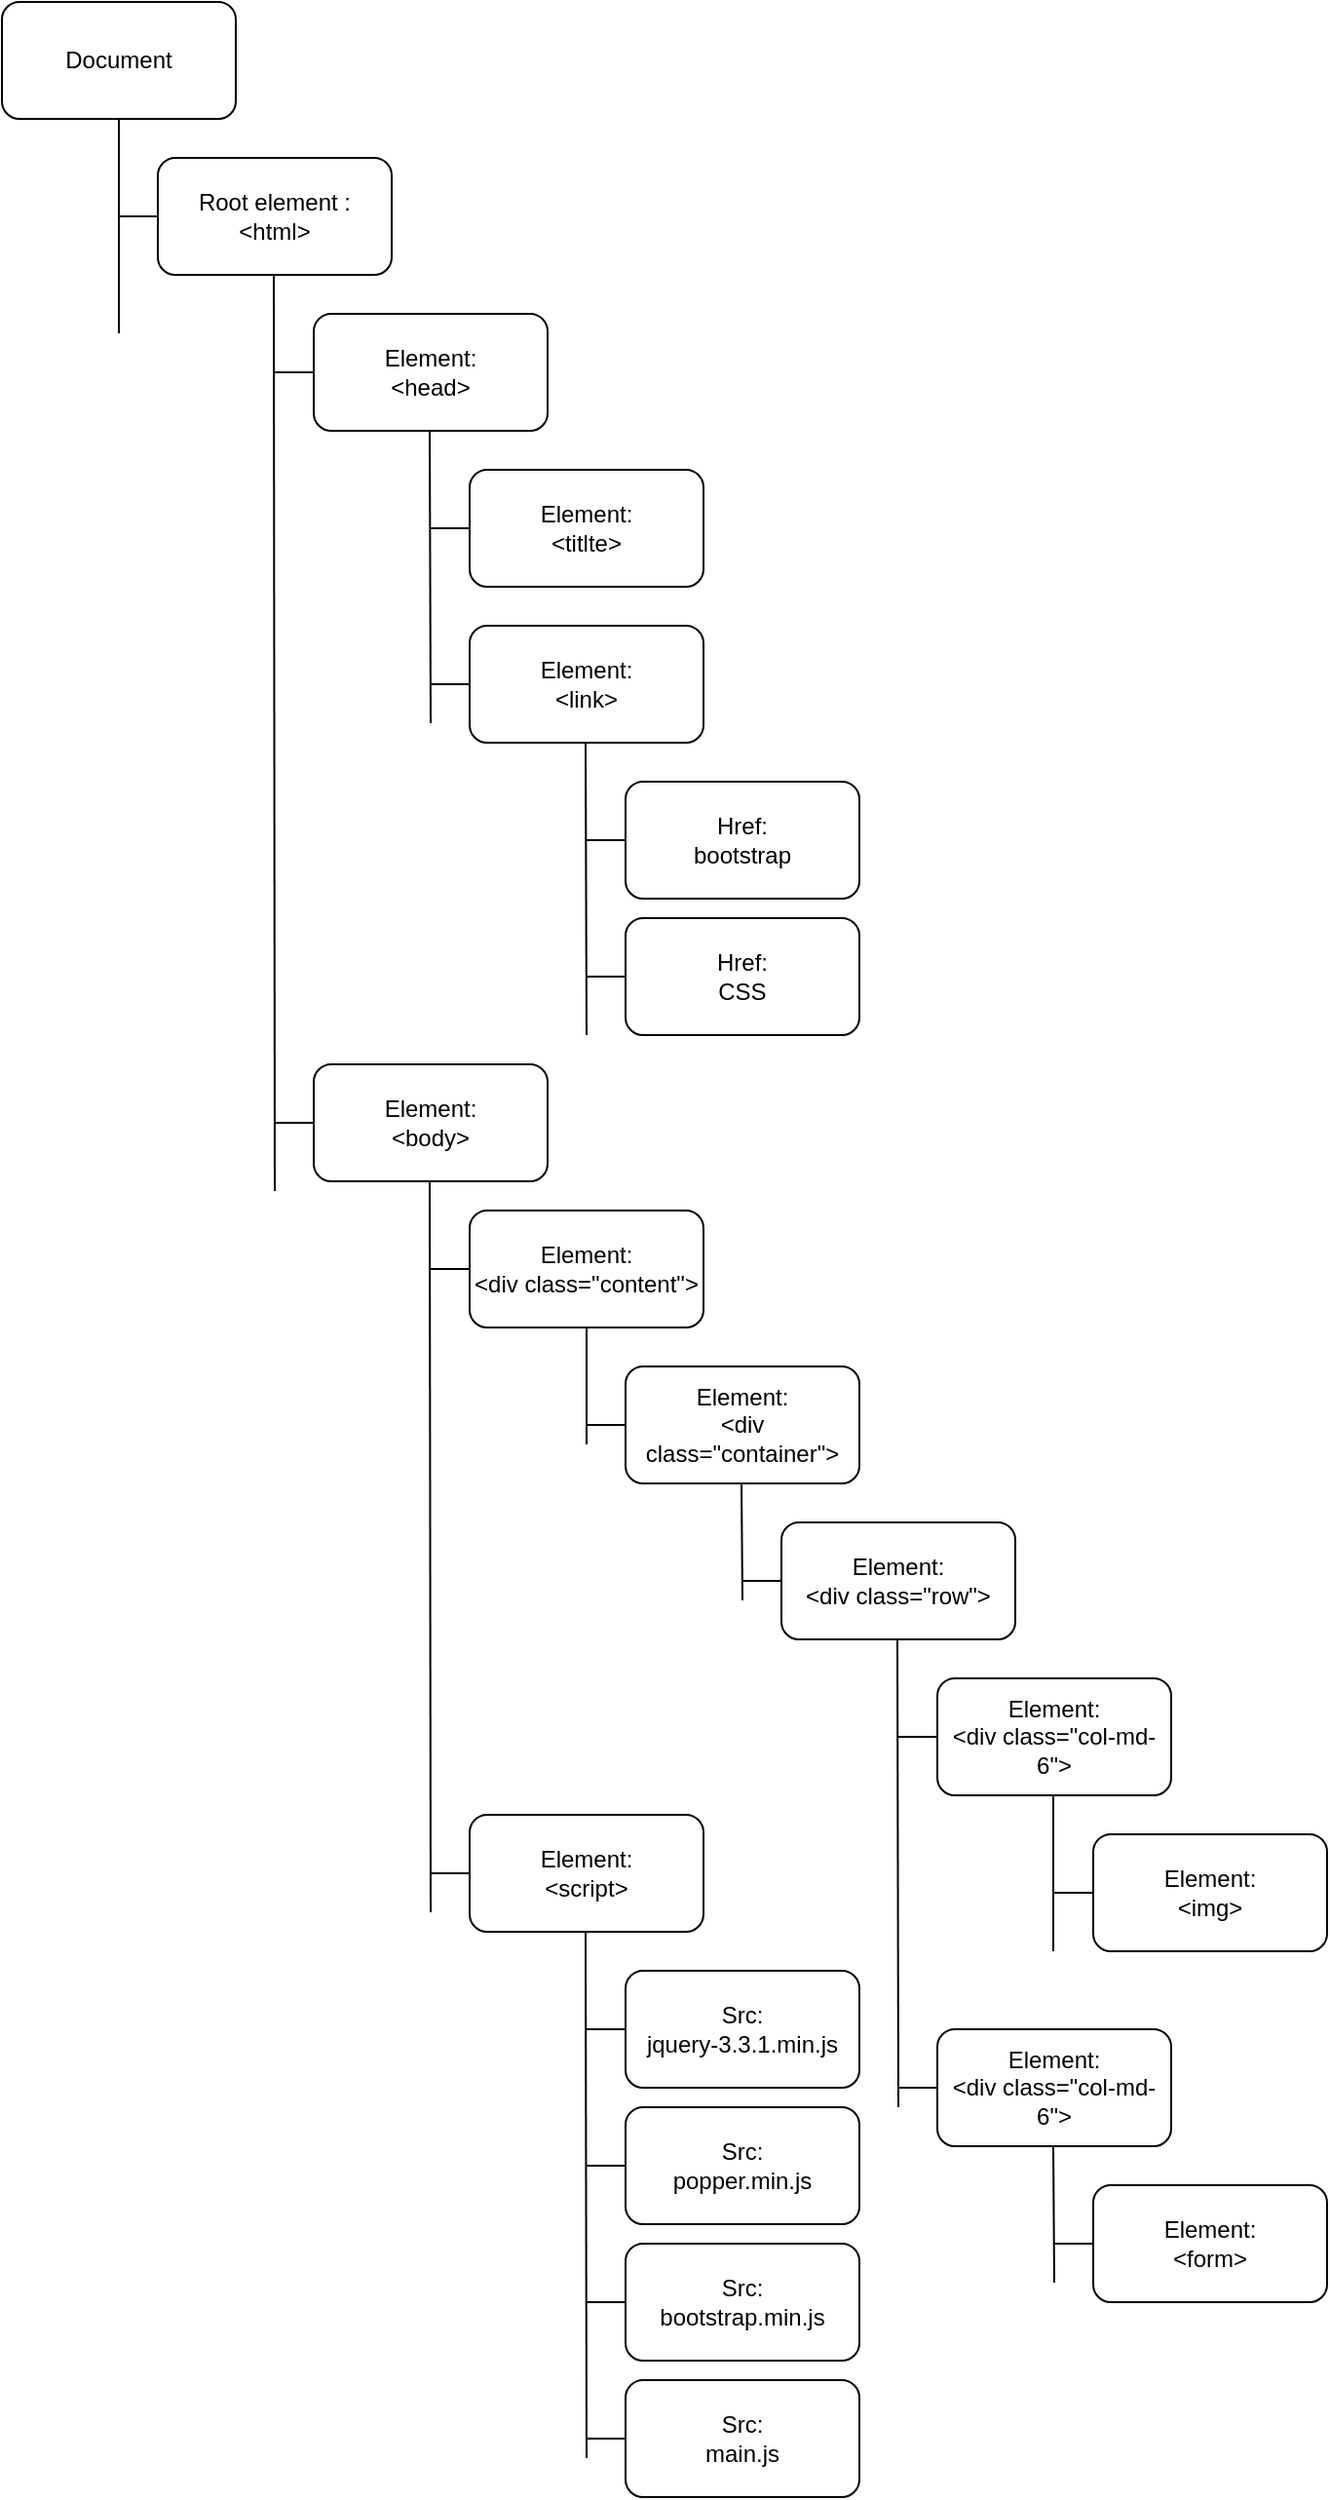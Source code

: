 <mxfile version="14.1.8" type="device"><diagram id="5f1tBAHmrR37LmrsJAoU" name="Page-1"><mxGraphModel dx="1278" dy="607" grid="1" gridSize="10" guides="1" tooltips="1" connect="1" arrows="1" fold="1" page="1" pageScale="1" pageWidth="827" pageHeight="1169" math="0" shadow="0"><root><mxCell id="0"/><mxCell id="1" parent="0"/><mxCell id="0On3uDOPi-6ObsrTcEaG-1" value="Document" style="rounded=1;whiteSpace=wrap;html=1;" parent="1" vertex="1"><mxGeometry x="40" y="40" width="120" height="60" as="geometry"/></mxCell><mxCell id="0On3uDOPi-6ObsrTcEaG-2" value="Root element :&lt;br&gt;&amp;lt;html&amp;gt;" style="rounded=1;whiteSpace=wrap;html=1;" parent="1" vertex="1"><mxGeometry x="120" y="120" width="120" height="60" as="geometry"/></mxCell><mxCell id="0On3uDOPi-6ObsrTcEaG-3" value="Element:&lt;br&gt;&amp;lt;titlte&amp;gt;" style="rounded=1;whiteSpace=wrap;html=1;" parent="1" vertex="1"><mxGeometry x="280" y="280" width="120" height="60" as="geometry"/></mxCell><mxCell id="0On3uDOPi-6ObsrTcEaG-4" value="Element:&lt;br&gt;&amp;lt;head&amp;gt;" style="rounded=1;whiteSpace=wrap;html=1;" parent="1" vertex="1"><mxGeometry x="200" y="200" width="120" height="60" as="geometry"/></mxCell><mxCell id="0On3uDOPi-6ObsrTcEaG-5" value="Element:&lt;br&gt;&amp;lt;body&amp;gt;" style="rounded=1;whiteSpace=wrap;html=1;" parent="1" vertex="1"><mxGeometry x="200" y="585" width="120" height="60" as="geometry"/></mxCell><mxCell id="0On3uDOPi-6ObsrTcEaG-6" value="Element:&lt;br&gt;&amp;lt;link&amp;gt;" style="rounded=1;whiteSpace=wrap;html=1;" parent="1" vertex="1"><mxGeometry x="280" y="360" width="120" height="60" as="geometry"/></mxCell><mxCell id="0On3uDOPi-6ObsrTcEaG-7" value="Element:&lt;br&gt;&amp;lt;script&amp;gt;" style="rounded=1;whiteSpace=wrap;html=1;" parent="1" vertex="1"><mxGeometry x="280" y="970" width="120" height="60" as="geometry"/></mxCell><mxCell id="0On3uDOPi-6ObsrTcEaG-8" value="Href:&lt;br&gt;bootstrap" style="rounded=1;whiteSpace=wrap;html=1;" parent="1" vertex="1"><mxGeometry x="360" y="440" width="120" height="60" as="geometry"/></mxCell><mxCell id="0On3uDOPi-6ObsrTcEaG-9" value="Href:&lt;br&gt;CSS" style="rounded=1;whiteSpace=wrap;html=1;" parent="1" vertex="1"><mxGeometry x="360" y="510" width="120" height="60" as="geometry"/></mxCell><mxCell id="0On3uDOPi-6ObsrTcEaG-10" value="" style="endArrow=none;html=1;entryX=0.5;entryY=1;entryDx=0;entryDy=0;" parent="1" target="0On3uDOPi-6ObsrTcEaG-1" edge="1"><mxGeometry width="50" height="50" relative="1" as="geometry"><mxPoint x="100" y="210" as="sourcePoint"/><mxPoint x="160" y="250" as="targetPoint"/></mxGeometry></mxCell><mxCell id="0On3uDOPi-6ObsrTcEaG-11" value="" style="endArrow=none;html=1;exitX=0;exitY=0.5;exitDx=0;exitDy=0;" parent="1" source="0On3uDOPi-6ObsrTcEaG-2" edge="1"><mxGeometry width="50" height="50" relative="1" as="geometry"><mxPoint x="110" y="220" as="sourcePoint"/><mxPoint x="100" y="150" as="targetPoint"/></mxGeometry></mxCell><mxCell id="0On3uDOPi-6ObsrTcEaG-12" value="" style="endArrow=none;html=1;entryX=0.5;entryY=1;entryDx=0;entryDy=0;" parent="1" edge="1"><mxGeometry width="50" height="50" relative="1" as="geometry"><mxPoint x="180" y="650" as="sourcePoint"/><mxPoint x="179.5" y="180" as="targetPoint"/></mxGeometry></mxCell><mxCell id="0On3uDOPi-6ObsrTcEaG-13" value="" style="endArrow=none;html=1;exitX=0;exitY=0.5;exitDx=0;exitDy=0;" parent="1" source="0On3uDOPi-6ObsrTcEaG-4" edge="1"><mxGeometry width="50" height="50" relative="1" as="geometry"><mxPoint x="130" y="160" as="sourcePoint"/><mxPoint x="180" y="230" as="targetPoint"/></mxGeometry></mxCell><mxCell id="0On3uDOPi-6ObsrTcEaG-14" value="" style="endArrow=none;html=1;entryX=0;entryY=0.5;entryDx=0;entryDy=0;" parent="1" target="0On3uDOPi-6ObsrTcEaG-5" edge="1"><mxGeometry width="50" height="50" relative="1" as="geometry"><mxPoint x="180" y="615" as="sourcePoint"/><mxPoint x="190" y="240" as="targetPoint"/></mxGeometry></mxCell><mxCell id="0On3uDOPi-6ObsrTcEaG-15" value="" style="endArrow=none;html=1;entryX=0.5;entryY=1;entryDx=0;entryDy=0;" parent="1" edge="1"><mxGeometry width="50" height="50" relative="1" as="geometry"><mxPoint x="260" y="410" as="sourcePoint"/><mxPoint x="259.5" y="260" as="targetPoint"/></mxGeometry></mxCell><mxCell id="0On3uDOPi-6ObsrTcEaG-16" value="" style="endArrow=none;html=1;entryX=0;entryY=0.5;entryDx=0;entryDy=0;" parent="1" target="0On3uDOPi-6ObsrTcEaG-3" edge="1"><mxGeometry width="50" height="50" relative="1" as="geometry"><mxPoint x="260" y="310" as="sourcePoint"/><mxPoint x="210" y="625" as="targetPoint"/></mxGeometry></mxCell><mxCell id="0On3uDOPi-6ObsrTcEaG-17" value="" style="endArrow=none;html=1;exitX=0;exitY=0.5;exitDx=0;exitDy=0;" parent="1" source="0On3uDOPi-6ObsrTcEaG-6" edge="1"><mxGeometry width="50" height="50" relative="1" as="geometry"><mxPoint x="270" y="320" as="sourcePoint"/><mxPoint x="260" y="390" as="targetPoint"/></mxGeometry></mxCell><mxCell id="0On3uDOPi-6ObsrTcEaG-18" value="" style="endArrow=none;html=1;entryX=0.5;entryY=1;entryDx=0;entryDy=0;" parent="1" edge="1"><mxGeometry width="50" height="50" relative="1" as="geometry"><mxPoint x="340" y="570" as="sourcePoint"/><mxPoint x="339.5" y="420" as="targetPoint"/></mxGeometry></mxCell><mxCell id="0On3uDOPi-6ObsrTcEaG-19" value="" style="endArrow=none;html=1;exitX=0;exitY=0.5;exitDx=0;exitDy=0;" parent="1" source="0On3uDOPi-6ObsrTcEaG-8" edge="1"><mxGeometry width="50" height="50" relative="1" as="geometry"><mxPoint x="290" y="400" as="sourcePoint"/><mxPoint x="340" y="470" as="targetPoint"/></mxGeometry></mxCell><mxCell id="0On3uDOPi-6ObsrTcEaG-21" value="" style="endArrow=none;html=1;exitX=0;exitY=0.5;exitDx=0;exitDy=0;" parent="1" source="0On3uDOPi-6ObsrTcEaG-9" edge="1"><mxGeometry width="50" height="50" relative="1" as="geometry"><mxPoint x="370" y="480" as="sourcePoint"/><mxPoint x="340" y="540" as="targetPoint"/></mxGeometry></mxCell><mxCell id="0On3uDOPi-6ObsrTcEaG-22" value="" style="endArrow=none;html=1;entryX=0.5;entryY=1;entryDx=0;entryDy=0;" parent="1" edge="1"><mxGeometry width="50" height="50" relative="1" as="geometry"><mxPoint x="260" y="1020" as="sourcePoint"/><mxPoint x="259.5" y="645" as="targetPoint"/></mxGeometry></mxCell><mxCell id="0On3uDOPi-6ObsrTcEaG-23" value="" style="endArrow=none;html=1;entryX=0;entryY=0.5;entryDx=0;entryDy=0;" parent="1" target="0On3uDOPi-6ObsrTcEaG-7" edge="1"><mxGeometry width="50" height="50" relative="1" as="geometry"><mxPoint x="260" y="1000" as="sourcePoint"/><mxPoint x="350" y="720" as="targetPoint"/></mxGeometry></mxCell><mxCell id="0On3uDOPi-6ObsrTcEaG-24" value="Src:&lt;br&gt;jquery-3.3.1.min.js" style="rounded=1;whiteSpace=wrap;html=1;" parent="1" vertex="1"><mxGeometry x="360" y="1050" width="120" height="60" as="geometry"/></mxCell><mxCell id="0On3uDOPi-6ObsrTcEaG-25" value="Src:&lt;br&gt;popper.min.js" style="rounded=1;whiteSpace=wrap;html=1;" parent="1" vertex="1"><mxGeometry x="360" y="1120" width="120" height="60" as="geometry"/></mxCell><mxCell id="0On3uDOPi-6ObsrTcEaG-26" value="Src:&lt;br&gt;bootstrap.min.js" style="rounded=1;whiteSpace=wrap;html=1;" parent="1" vertex="1"><mxGeometry x="360" y="1190" width="120" height="60" as="geometry"/></mxCell><mxCell id="0On3uDOPi-6ObsrTcEaG-27" value="Src:&lt;br&gt;main.js" style="rounded=1;whiteSpace=wrap;html=1;" parent="1" vertex="1"><mxGeometry x="360" y="1260" width="120" height="60" as="geometry"/></mxCell><mxCell id="0On3uDOPi-6ObsrTcEaG-28" value="" style="endArrow=none;html=1;entryX=0.5;entryY=1;entryDx=0;entryDy=0;" parent="1" edge="1"><mxGeometry width="50" height="50" relative="1" as="geometry"><mxPoint x="340" y="1300" as="sourcePoint"/><mxPoint x="339.5" y="1030" as="targetPoint"/></mxGeometry></mxCell><mxCell id="0On3uDOPi-6ObsrTcEaG-29" value="" style="endArrow=none;html=1;entryX=0;entryY=0.5;entryDx=0;entryDy=0;" parent="1" target="0On3uDOPi-6ObsrTcEaG-27" edge="1"><mxGeometry width="50" height="50" relative="1" as="geometry"><mxPoint x="340" y="1290" as="sourcePoint"/><mxPoint x="290" y="1010" as="targetPoint"/></mxGeometry></mxCell><mxCell id="0On3uDOPi-6ObsrTcEaG-30" value="" style="endArrow=none;html=1;entryX=0;entryY=0.5;entryDx=0;entryDy=0;" parent="1" target="0On3uDOPi-6ObsrTcEaG-24" edge="1"><mxGeometry width="50" height="50" relative="1" as="geometry"><mxPoint x="340" y="1080" as="sourcePoint"/><mxPoint x="370" y="1300" as="targetPoint"/></mxGeometry></mxCell><mxCell id="0On3uDOPi-6ObsrTcEaG-31" value="" style="endArrow=none;html=1;entryX=0;entryY=0.5;entryDx=0;entryDy=0;" parent="1" target="0On3uDOPi-6ObsrTcEaG-26" edge="1"><mxGeometry width="50" height="50" relative="1" as="geometry"><mxPoint x="340" y="1220" as="sourcePoint"/><mxPoint x="370" y="1090" as="targetPoint"/></mxGeometry></mxCell><mxCell id="0On3uDOPi-6ObsrTcEaG-32" value="" style="endArrow=none;html=1;entryX=0;entryY=0.5;entryDx=0;entryDy=0;" parent="1" target="0On3uDOPi-6ObsrTcEaG-25" edge="1"><mxGeometry width="50" height="50" relative="1" as="geometry"><mxPoint x="340" y="1150" as="sourcePoint"/><mxPoint x="370" y="1230" as="targetPoint"/></mxGeometry></mxCell><mxCell id="0On3uDOPi-6ObsrTcEaG-33" value="Element:&lt;br&gt;&amp;lt;div class=&quot;content&quot;&amp;gt;" style="rounded=1;whiteSpace=wrap;html=1;" parent="1" vertex="1"><mxGeometry x="280" y="660" width="120" height="60" as="geometry"/></mxCell><mxCell id="0On3uDOPi-6ObsrTcEaG-34" value="" style="endArrow=none;html=1;entryX=0;entryY=0.5;entryDx=0;entryDy=0;" parent="1" target="0On3uDOPi-6ObsrTcEaG-33" edge="1"><mxGeometry width="50" height="50" relative="1" as="geometry"><mxPoint x="260" y="690" as="sourcePoint"/><mxPoint x="290" y="770" as="targetPoint"/></mxGeometry></mxCell><mxCell id="RFhncIZer3oDrEYg6Bd0-1" value="Element:&lt;br&gt;&amp;lt;div class=&quot;container&quot;&amp;gt;" style="rounded=1;whiteSpace=wrap;html=1;" vertex="1" parent="1"><mxGeometry x="360" y="740" width="120" height="60" as="geometry"/></mxCell><mxCell id="RFhncIZer3oDrEYg6Bd0-2" value="Element:&lt;br&gt;&amp;lt;div class=&quot;row&quot;&amp;gt;" style="rounded=1;whiteSpace=wrap;html=1;" vertex="1" parent="1"><mxGeometry x="440" y="820" width="120" height="60" as="geometry"/></mxCell><mxCell id="RFhncIZer3oDrEYg6Bd0-3" value="" style="endArrow=none;html=1;entryX=0.5;entryY=1;entryDx=0;entryDy=0;" edge="1" parent="1" target="0On3uDOPi-6ObsrTcEaG-33"><mxGeometry width="50" height="50" relative="1" as="geometry"><mxPoint x="340" y="780" as="sourcePoint"/><mxPoint x="320" y="760" as="targetPoint"/></mxGeometry></mxCell><mxCell id="RFhncIZer3oDrEYg6Bd0-4" value="" style="endArrow=none;html=1;entryX=0.5;entryY=1;entryDx=0;entryDy=0;" edge="1" parent="1"><mxGeometry width="50" height="50" relative="1" as="geometry"><mxPoint x="420" y="860" as="sourcePoint"/><mxPoint x="419.5" y="800" as="targetPoint"/></mxGeometry></mxCell><mxCell id="RFhncIZer3oDrEYg6Bd0-5" value="" style="endArrow=none;html=1;entryX=0.5;entryY=1;entryDx=0;entryDy=0;" edge="1" parent="1"><mxGeometry width="50" height="50" relative="1" as="geometry"><mxPoint x="500" y="1120" as="sourcePoint"/><mxPoint x="499.5" y="880" as="targetPoint"/></mxGeometry></mxCell><mxCell id="RFhncIZer3oDrEYg6Bd0-6" value="Element:&lt;br&gt;&amp;lt;div class=&quot;col-md-6&quot;&amp;gt;" style="rounded=1;whiteSpace=wrap;html=1;" vertex="1" parent="1"><mxGeometry x="520" y="900" width="120" height="60" as="geometry"/></mxCell><mxCell id="RFhncIZer3oDrEYg6Bd0-7" value="Element:&lt;br&gt;&amp;lt;img&amp;gt;" style="rounded=1;whiteSpace=wrap;html=1;" vertex="1" parent="1"><mxGeometry x="600" y="980" width="120" height="60" as="geometry"/></mxCell><mxCell id="RFhncIZer3oDrEYg6Bd0-8" value="Element:&lt;br&gt;&amp;lt;div class=&quot;col-md-6&quot;&amp;gt;" style="rounded=1;whiteSpace=wrap;html=1;" vertex="1" parent="1"><mxGeometry x="520" y="1080" width="120" height="60" as="geometry"/></mxCell><mxCell id="RFhncIZer3oDrEYg6Bd0-9" value="Element:&lt;br&gt;&amp;lt;form&amp;gt;" style="rounded=1;whiteSpace=wrap;html=1;" vertex="1" parent="1"><mxGeometry x="600" y="1160" width="120" height="60" as="geometry"/></mxCell><mxCell id="RFhncIZer3oDrEYg6Bd0-10" value="" style="endArrow=none;html=1;entryX=0;entryY=0.5;entryDx=0;entryDy=0;" edge="1" parent="1" target="RFhncIZer3oDrEYg6Bd0-8"><mxGeometry width="50" height="50" relative="1" as="geometry"><mxPoint x="500" y="1110" as="sourcePoint"/><mxPoint x="370" y="1090" as="targetPoint"/></mxGeometry></mxCell><mxCell id="RFhncIZer3oDrEYg6Bd0-11" value="" style="endArrow=none;html=1;entryX=0;entryY=0.5;entryDx=0;entryDy=0;" edge="1" parent="1" target="RFhncIZer3oDrEYg6Bd0-6"><mxGeometry width="50" height="50" relative="1" as="geometry"><mxPoint x="500" y="930" as="sourcePoint"/><mxPoint x="530" y="1024" as="targetPoint"/><Array as="points"><mxPoint x="510" y="930"/></Array></mxGeometry></mxCell><mxCell id="RFhncIZer3oDrEYg6Bd0-12" value="" style="endArrow=none;html=1;entryX=0.5;entryY=1;entryDx=0;entryDy=0;" edge="1" parent="1"><mxGeometry width="50" height="50" relative="1" as="geometry"><mxPoint x="579.5" y="1040" as="sourcePoint"/><mxPoint x="579.5" y="960" as="targetPoint"/></mxGeometry></mxCell><mxCell id="RFhncIZer3oDrEYg6Bd0-13" value="" style="endArrow=none;html=1;entryX=0.5;entryY=1;entryDx=0;entryDy=0;" edge="1" parent="1"><mxGeometry width="50" height="50" relative="1" as="geometry"><mxPoint x="580" y="1210" as="sourcePoint"/><mxPoint x="579.5" y="1140" as="targetPoint"/></mxGeometry></mxCell><mxCell id="RFhncIZer3oDrEYg6Bd0-14" value="" style="endArrow=none;html=1;entryX=0;entryY=0.5;entryDx=0;entryDy=0;" edge="1" parent="1" target="RFhncIZer3oDrEYg6Bd0-9"><mxGeometry width="50" height="50" relative="1" as="geometry"><mxPoint x="580" y="1190" as="sourcePoint"/><mxPoint x="530" y="1120" as="targetPoint"/></mxGeometry></mxCell><mxCell id="RFhncIZer3oDrEYg6Bd0-15" value="" style="endArrow=none;html=1;entryX=0;entryY=0.5;entryDx=0;entryDy=0;" edge="1" parent="1" target="RFhncIZer3oDrEYg6Bd0-7"><mxGeometry width="50" height="50" relative="1" as="geometry"><mxPoint x="580" y="1010" as="sourcePoint"/><mxPoint x="610" y="1200" as="targetPoint"/></mxGeometry></mxCell><mxCell id="RFhncIZer3oDrEYg6Bd0-16" value="" style="endArrow=none;html=1;entryX=0;entryY=0.5;entryDx=0;entryDy=0;" edge="1" parent="1" target="RFhncIZer3oDrEYg6Bd0-2"><mxGeometry width="50" height="50" relative="1" as="geometry"><mxPoint x="420" y="850" as="sourcePoint"/><mxPoint x="610" y="1020" as="targetPoint"/></mxGeometry></mxCell><mxCell id="RFhncIZer3oDrEYg6Bd0-17" value="" style="endArrow=none;html=1;exitX=0;exitY=0.5;exitDx=0;exitDy=0;" edge="1" parent="1" source="RFhncIZer3oDrEYg6Bd0-1"><mxGeometry width="50" height="50" relative="1" as="geometry"><mxPoint x="430" y="860" as="sourcePoint"/><mxPoint x="340" y="770" as="targetPoint"/></mxGeometry></mxCell></root></mxGraphModel></diagram></mxfile>